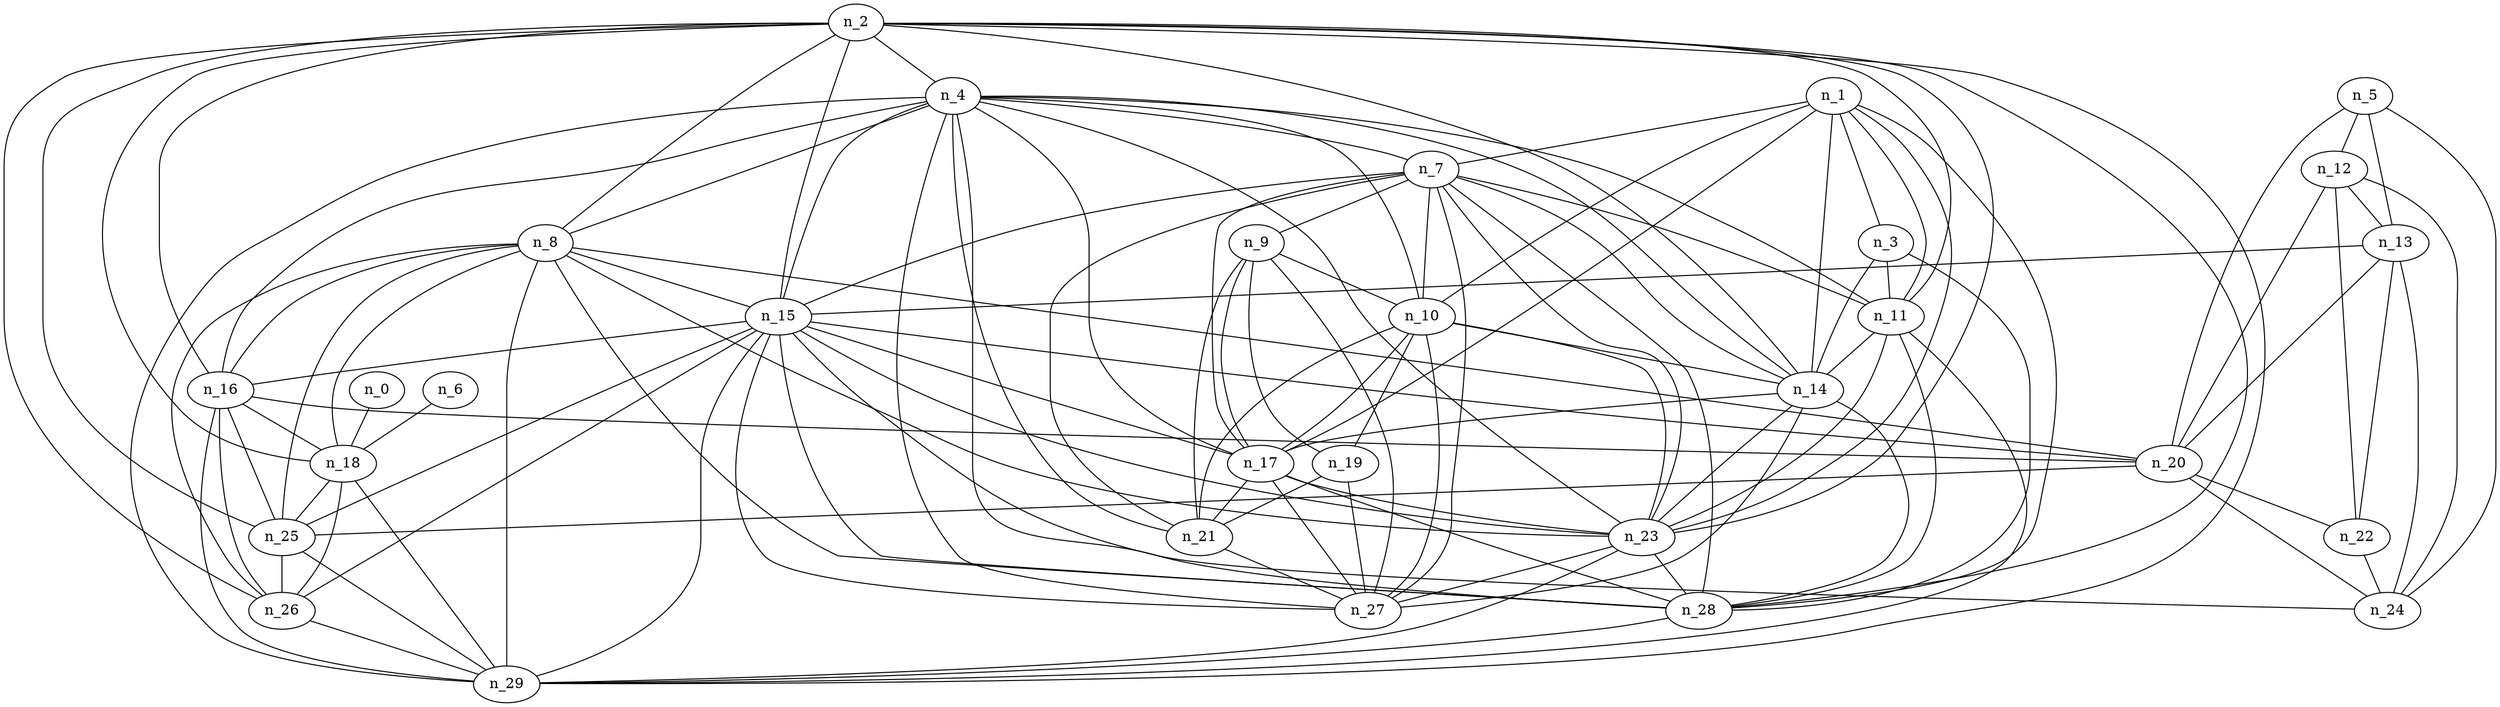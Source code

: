 graph grafoGeografico_30_30  {
n_0;
n_1;
n_2;
n_3;
n_4;
n_5;
n_6;
n_7;
n_8;
n_9;
n_10;
n_11;
n_12;
n_13;
n_14;
n_15;
n_16;
n_17;
n_18;
n_19;
n_20;
n_21;
n_22;
n_23;
n_24;
n_25;
n_26;
n_27;
n_28;
n_29;
n_0 -- n_18;
n_1 -- n_3;
n_1 -- n_7;
n_1 -- n_10;
n_1 -- n_11;
n_1 -- n_14;
n_1 -- n_17;
n_1 -- n_23;
n_1 -- n_28;
n_2 -- n_4;
n_2 -- n_8;
n_2 -- n_11;
n_2 -- n_14;
n_2 -- n_15;
n_2 -- n_16;
n_2 -- n_18;
n_2 -- n_23;
n_2 -- n_25;
n_2 -- n_26;
n_2 -- n_28;
n_2 -- n_29;
n_3 -- n_11;
n_3 -- n_14;
n_3 -- n_28;
n_4 -- n_7;
n_4 -- n_8;
n_4 -- n_10;
n_4 -- n_11;
n_4 -- n_14;
n_4 -- n_15;
n_4 -- n_16;
n_4 -- n_17;
n_4 -- n_21;
n_4 -- n_23;
n_4 -- n_27;
n_4 -- n_28;
n_4 -- n_29;
n_5 -- n_12;
n_5 -- n_13;
n_5 -- n_20;
n_5 -- n_24;
n_6 -- n_18;
n_7 -- n_9;
n_7 -- n_10;
n_7 -- n_11;
n_7 -- n_14;
n_7 -- n_15;
n_7 -- n_17;
n_7 -- n_21;
n_7 -- n_23;
n_7 -- n_27;
n_7 -- n_28;
n_8 -- n_15;
n_8 -- n_16;
n_8 -- n_18;
n_8 -- n_20;
n_8 -- n_23;
n_8 -- n_25;
n_8 -- n_26;
n_8 -- n_28;
n_8 -- n_29;
n_9 -- n_10;
n_9 -- n_17;
n_9 -- n_19;
n_9 -- n_21;
n_9 -- n_27;
n_10 -- n_14;
n_10 -- n_17;
n_10 -- n_19;
n_10 -- n_21;
n_10 -- n_23;
n_10 -- n_27;
n_11 -- n_14;
n_11 -- n_23;
n_11 -- n_28;
n_11 -- n_29;
n_12 -- n_13;
n_12 -- n_20;
n_12 -- n_22;
n_12 -- n_24;
n_13 -- n_15;
n_13 -- n_20;
n_13 -- n_22;
n_13 -- n_24;
n_14 -- n_17;
n_14 -- n_23;
n_14 -- n_27;
n_14 -- n_28;
n_15 -- n_16;
n_15 -- n_17;
n_15 -- n_20;
n_15 -- n_23;
n_15 -- n_24;
n_15 -- n_25;
n_15 -- n_26;
n_15 -- n_27;
n_15 -- n_28;
n_15 -- n_29;
n_16 -- n_18;
n_16 -- n_20;
n_16 -- n_25;
n_16 -- n_26;
n_16 -- n_29;
n_17 -- n_21;
n_17 -- n_23;
n_17 -- n_27;
n_17 -- n_28;
n_18 -- n_25;
n_18 -- n_26;
n_18 -- n_29;
n_19 -- n_21;
n_19 -- n_27;
n_20 -- n_22;
n_20 -- n_24;
n_20 -- n_25;
n_21 -- n_27;
n_22 -- n_24;
n_23 -- n_27;
n_23 -- n_28;
n_23 -- n_29;
n_25 -- n_26;
n_25 -- n_29;
n_26 -- n_29;
n_28 -- n_29;
}